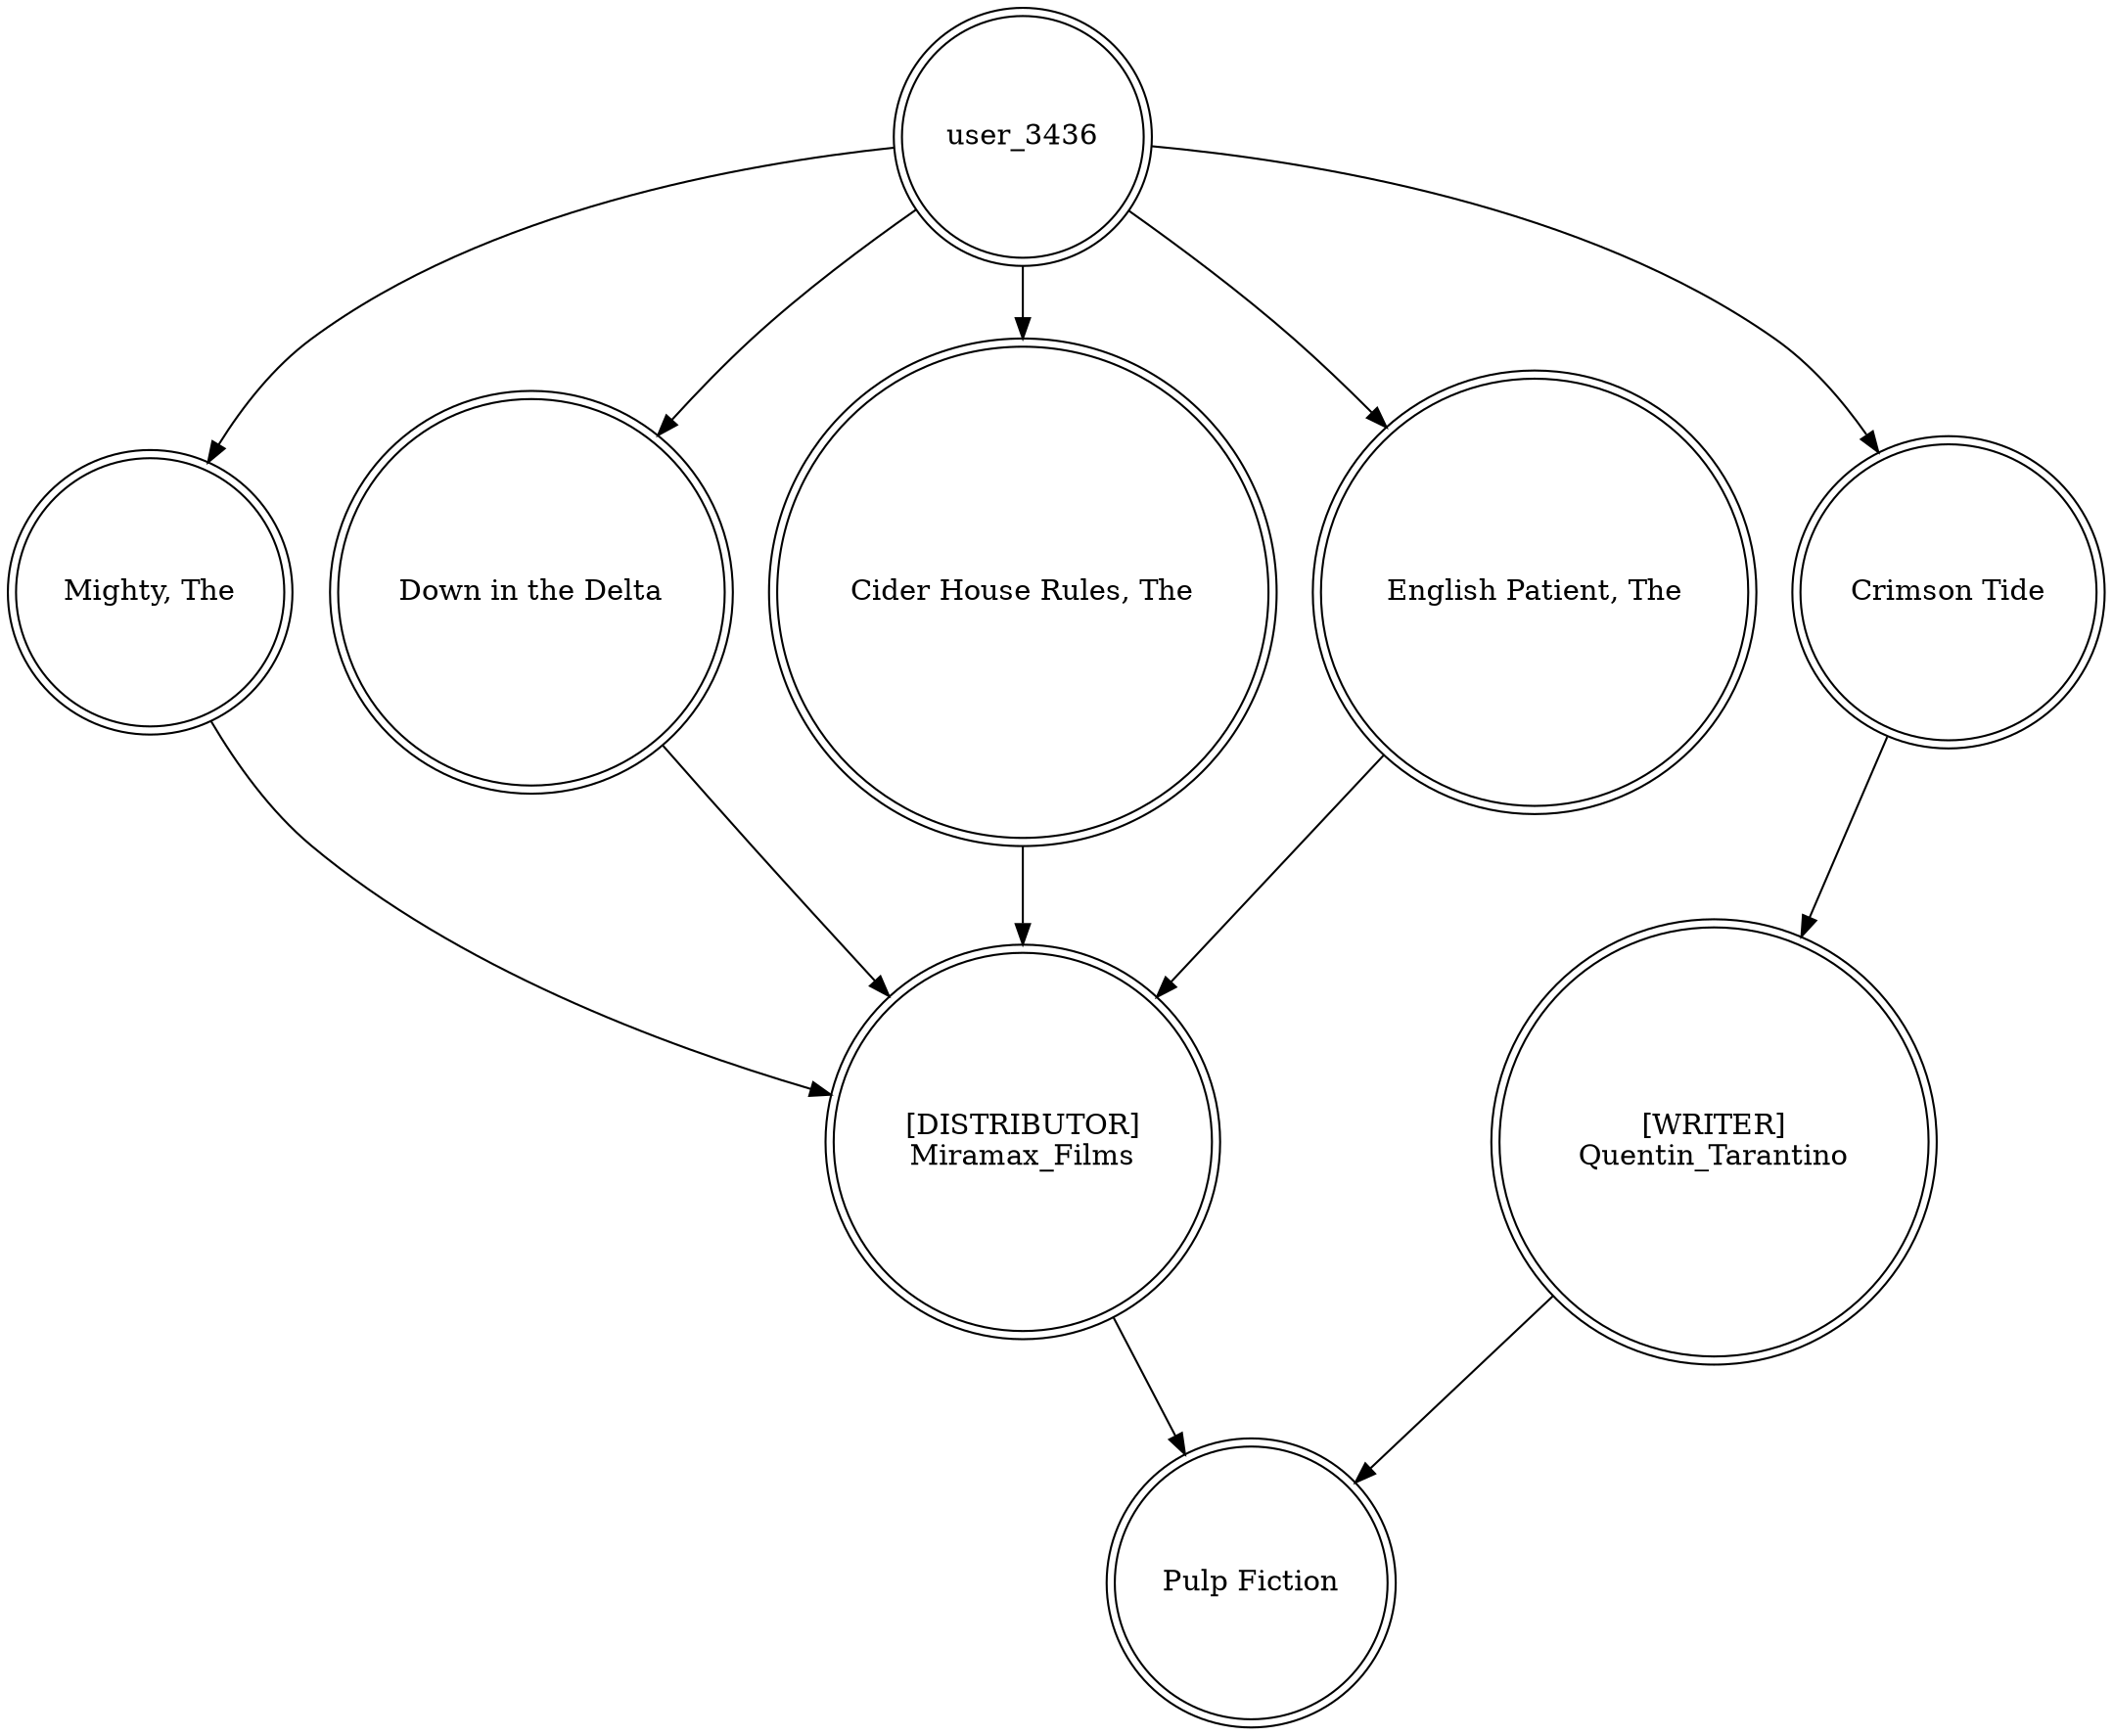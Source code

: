 digraph finite_state_machine {
	node [shape=doublecircle]
	user_3436 -> "Mighty, The"
	"[WRITER]
Quentin_Tarantino" -> "Pulp Fiction"
	"Down in the Delta" -> "[DISTRIBUTOR]
Miramax_Films"
	"[DISTRIBUTOR]
Miramax_Films" -> "Pulp Fiction"
	user_3436 -> "Cider House Rules, The"
	"Mighty, The" -> "[DISTRIBUTOR]
Miramax_Films"
	"Cider House Rules, The" -> "[DISTRIBUTOR]
Miramax_Films"
	"Crimson Tide" -> "[WRITER]
Quentin_Tarantino"
	user_3436 -> "English Patient, The"
	user_3436 -> "Crimson Tide"
	user_3436 -> "Down in the Delta"
	"English Patient, The" -> "[DISTRIBUTOR]
Miramax_Films"
}
